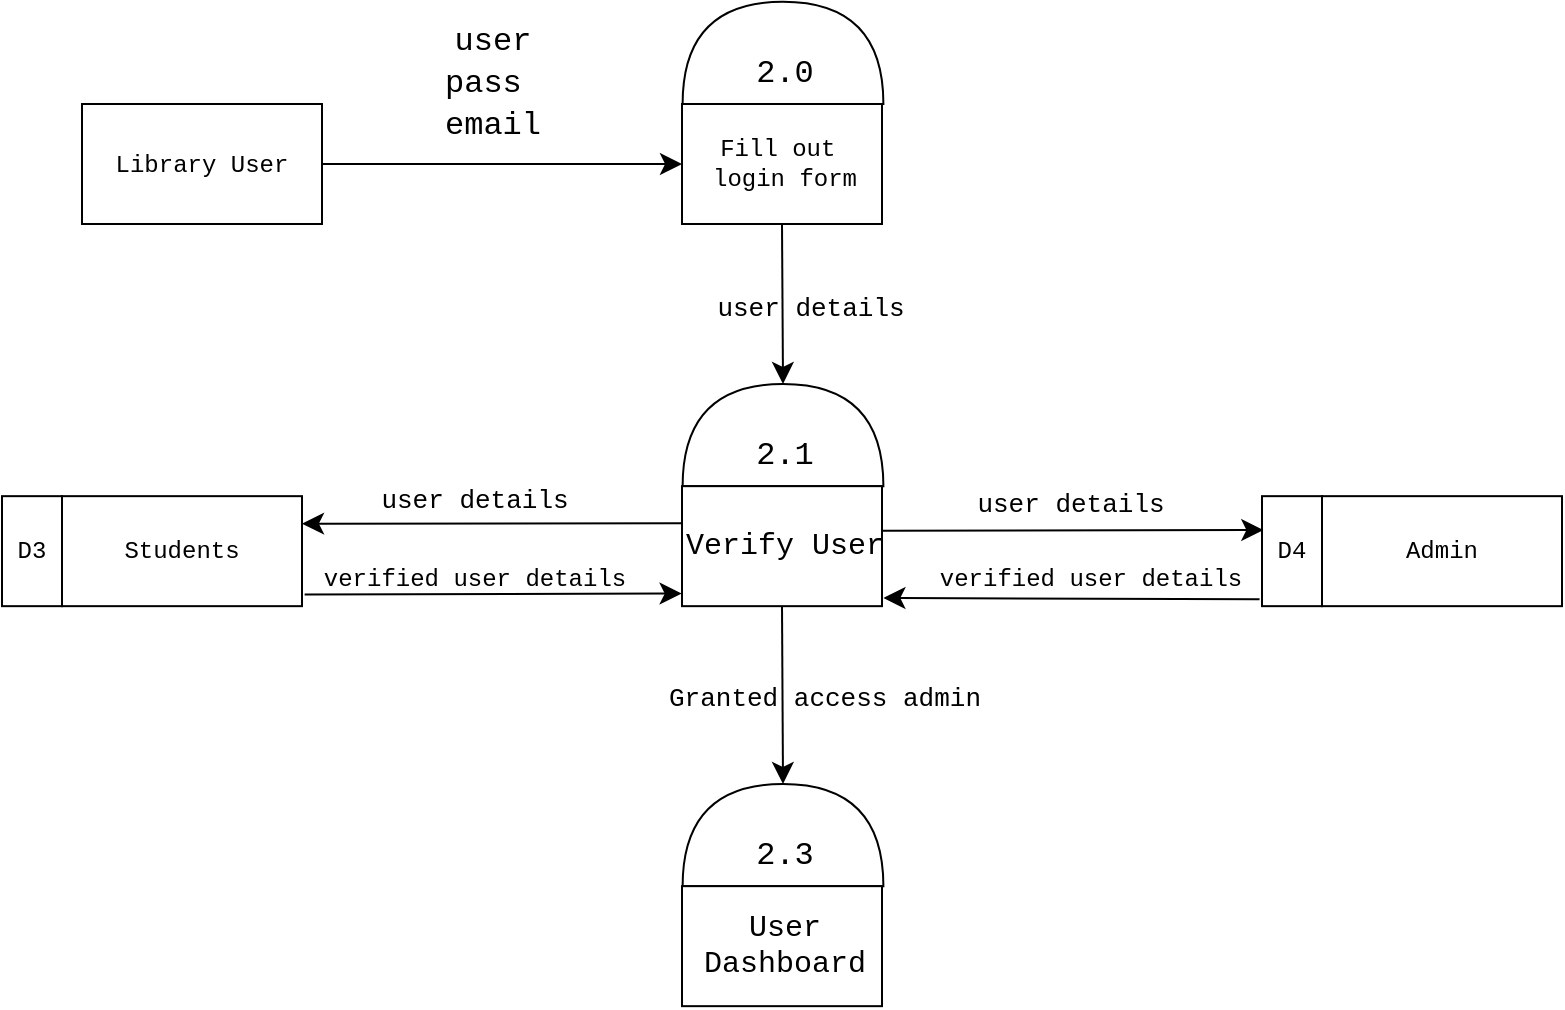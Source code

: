 <mxfile version="24.2.3" type="github">
  <diagram name="Page-1" id="UQ-fe76zn76F3UIcuuwk">
    <mxGraphModel dx="1278" dy="1356" grid="1" gridSize="10" guides="1" tooltips="1" connect="1" arrows="1" fold="1" page="0" pageScale="1" pageWidth="827" pageHeight="1169" math="0" shadow="0">
      <root>
        <mxCell id="0" />
        <mxCell id="1" parent="0" />
        <mxCell id="1WOTKlRRN-PctvbmKBRu-1" value="" style="group;fontFamily=Courier New;" vertex="1" connectable="0" parent="1">
          <mxGeometry x="360" y="-463.92" width="150" height="55" as="geometry" />
        </mxCell>
        <mxCell id="1WOTKlRRN-PctvbmKBRu-2" value="Admin" style="whiteSpace=wrap;html=1;fontFamily=Courier New;" vertex="1" parent="1WOTKlRRN-PctvbmKBRu-1">
          <mxGeometry x="30" width="120" height="55" as="geometry" />
        </mxCell>
        <mxCell id="1WOTKlRRN-PctvbmKBRu-3" value="D4" style="rounded=0;whiteSpace=wrap;html=1;fontFamily=Courier New;" vertex="1" parent="1WOTKlRRN-PctvbmKBRu-1">
          <mxGeometry width="30" height="55" as="geometry" />
        </mxCell>
        <mxCell id="1WOTKlRRN-PctvbmKBRu-4" value="&lt;font face=&quot;Courier New&quot;&gt;Library User&lt;/font&gt;" style="rounded=0;whiteSpace=wrap;html=1;" vertex="1" parent="1">
          <mxGeometry x="-230" y="-660" width="120" height="60" as="geometry" />
        </mxCell>
        <mxCell id="1WOTKlRRN-PctvbmKBRu-5" value="" style="group;fontFamily=Courier New;" vertex="1" connectable="0" parent="1">
          <mxGeometry x="70" y="-711.08" width="110.51" height="111.08" as="geometry" />
        </mxCell>
        <mxCell id="1WOTKlRRN-PctvbmKBRu-6" value="" style="shape=or;whiteSpace=wrap;html=1;rotation=-90;fontFamily=Courier New;" vertex="1" parent="1WOTKlRRN-PctvbmKBRu-5">
          <mxGeometry x="24.96" y="-24.65" width="51.09" height="100.39" as="geometry" />
        </mxCell>
        <mxCell id="1WOTKlRRN-PctvbmKBRu-7" value="" style="group;fontFamily=Courier New;" vertex="1" connectable="0" parent="1WOTKlRRN-PctvbmKBRu-5">
          <mxGeometry y="21.08" width="110.51" height="90" as="geometry" />
        </mxCell>
        <mxCell id="1WOTKlRRN-PctvbmKBRu-8" value="" style="rounded=0;whiteSpace=wrap;html=1;fontFamily=Courier New;" vertex="1" parent="1WOTKlRRN-PctvbmKBRu-7">
          <mxGeometry y="30" width="100" height="60" as="geometry" />
        </mxCell>
        <mxCell id="1WOTKlRRN-PctvbmKBRu-9" style="edgeStyle=none;curved=1;rounded=0;orthogonalLoop=1;jettySize=auto;html=1;exitX=0;exitY=0.5;exitDx=0;exitDy=0;fontSize=12;startSize=8;endSize=8;fontFamily=Courier New;" edge="1" parent="1WOTKlRRN-PctvbmKBRu-7" source="1WOTKlRRN-PctvbmKBRu-8" target="1WOTKlRRN-PctvbmKBRu-8">
          <mxGeometry relative="1" as="geometry" />
        </mxCell>
        <mxCell id="1WOTKlRRN-PctvbmKBRu-10" value="2.0" style="text;html=1;align=center;verticalAlign=middle;resizable=0;points=[];autosize=1;strokeColor=none;fillColor=none;fontSize=16;fontFamily=Courier New;" vertex="1" parent="1WOTKlRRN-PctvbmKBRu-7">
          <mxGeometry x="25.51" width="50" height="30" as="geometry" />
        </mxCell>
        <mxCell id="1WOTKlRRN-PctvbmKBRu-11" value="&lt;div style=&quot;font-size: 12px;&quot;&gt;&lt;font style=&quot;font-size: 12px;&quot;&gt;Fill out&amp;nbsp;&lt;/font&gt;&lt;/div&gt;&lt;div style=&quot;font-size: 12px;&quot;&gt;&lt;font style=&quot;font-size: 12px;&quot;&gt;login form&lt;/font&gt;&lt;/div&gt;" style="text;html=1;align=center;verticalAlign=middle;resizable=0;points=[];autosize=1;strokeColor=none;fillColor=none;fontSize=16;fontFamily=Courier New;" vertex="1" parent="1WOTKlRRN-PctvbmKBRu-7">
          <mxGeometry x="0.51" y="40" width="100" height="40" as="geometry" />
        </mxCell>
        <mxCell id="1WOTKlRRN-PctvbmKBRu-12" value="" style="endArrow=classic;html=1;rounded=0;fontSize=12;startSize=8;endSize=8;curved=1;exitX=1;exitY=0.5;exitDx=0;exitDy=0;entryX=0;entryY=0.5;entryDx=0;entryDy=0;" edge="1" parent="1" source="1WOTKlRRN-PctvbmKBRu-4" target="1WOTKlRRN-PctvbmKBRu-8">
          <mxGeometry width="50" height="50" relative="1" as="geometry">
            <mxPoint x="-150" y="-680" as="sourcePoint" />
            <mxPoint x="-100" y="-730" as="targetPoint" />
          </mxGeometry>
        </mxCell>
        <mxCell id="1WOTKlRRN-PctvbmKBRu-13" value="" style="group;fontFamily=Courier New;" vertex="1" connectable="0" parent="1">
          <mxGeometry x="70" y="-520.0" width="110.51" height="111.08" as="geometry" />
        </mxCell>
        <mxCell id="1WOTKlRRN-PctvbmKBRu-14" value="" style="shape=or;whiteSpace=wrap;html=1;rotation=-90;fontFamily=Courier New;" vertex="1" parent="1WOTKlRRN-PctvbmKBRu-13">
          <mxGeometry x="24.96" y="-24.65" width="51.09" height="100.39" as="geometry" />
        </mxCell>
        <mxCell id="1WOTKlRRN-PctvbmKBRu-15" value="" style="group;fontFamily=Courier New;" vertex="1" connectable="0" parent="1WOTKlRRN-PctvbmKBRu-13">
          <mxGeometry y="21.08" width="110.51" height="90" as="geometry" />
        </mxCell>
        <mxCell id="1WOTKlRRN-PctvbmKBRu-16" value="" style="rounded=0;whiteSpace=wrap;html=1;fontFamily=Courier New;" vertex="1" parent="1WOTKlRRN-PctvbmKBRu-15">
          <mxGeometry y="30" width="100" height="60" as="geometry" />
        </mxCell>
        <mxCell id="1WOTKlRRN-PctvbmKBRu-17" style="edgeStyle=none;curved=1;rounded=0;orthogonalLoop=1;jettySize=auto;html=1;exitX=0;exitY=0.5;exitDx=0;exitDy=0;fontSize=12;startSize=8;endSize=8;fontFamily=Courier New;" edge="1" parent="1WOTKlRRN-PctvbmKBRu-15" source="1WOTKlRRN-PctvbmKBRu-16" target="1WOTKlRRN-PctvbmKBRu-16">
          <mxGeometry relative="1" as="geometry" />
        </mxCell>
        <mxCell id="1WOTKlRRN-PctvbmKBRu-18" value="2.1" style="text;html=1;align=center;verticalAlign=middle;resizable=0;points=[];autosize=1;strokeColor=none;fillColor=none;fontSize=16;fontFamily=Courier New;" vertex="1" parent="1WOTKlRRN-PctvbmKBRu-15">
          <mxGeometry x="25.51" width="50" height="30" as="geometry" />
        </mxCell>
        <mxCell id="1WOTKlRRN-PctvbmKBRu-19" value="&lt;div style=&quot;font-size: 15px;&quot;&gt;Verify User&lt;/div&gt;" style="text;html=1;align=center;verticalAlign=middle;resizable=0;points=[];autosize=1;strokeColor=none;fillColor=none;fontSize=16;fontFamily=Courier New;" vertex="1" parent="1WOTKlRRN-PctvbmKBRu-15">
          <mxGeometry x="-9.49" y="45" width="120" height="30" as="geometry" />
        </mxCell>
        <mxCell id="1WOTKlRRN-PctvbmKBRu-20" value="" style="group;fontFamily=Courier New;" vertex="1" connectable="0" parent="1">
          <mxGeometry x="70" y="-320.0" width="110.51" height="111.08" as="geometry" />
        </mxCell>
        <mxCell id="1WOTKlRRN-PctvbmKBRu-21" value="" style="shape=or;whiteSpace=wrap;html=1;rotation=-90;fontFamily=Courier New;" vertex="1" parent="1WOTKlRRN-PctvbmKBRu-20">
          <mxGeometry x="24.96" y="-24.65" width="51.09" height="100.39" as="geometry" />
        </mxCell>
        <mxCell id="1WOTKlRRN-PctvbmKBRu-22" value="" style="group;fontFamily=Courier New;" vertex="1" connectable="0" parent="1WOTKlRRN-PctvbmKBRu-20">
          <mxGeometry y="21.08" width="110.51" height="90" as="geometry" />
        </mxCell>
        <mxCell id="1WOTKlRRN-PctvbmKBRu-23" value="" style="rounded=0;whiteSpace=wrap;html=1;fontFamily=Courier New;" vertex="1" parent="1WOTKlRRN-PctvbmKBRu-22">
          <mxGeometry y="30" width="100" height="60" as="geometry" />
        </mxCell>
        <mxCell id="1WOTKlRRN-PctvbmKBRu-24" style="edgeStyle=none;curved=1;rounded=0;orthogonalLoop=1;jettySize=auto;html=1;exitX=0;exitY=0.5;exitDx=0;exitDy=0;fontSize=12;startSize=8;endSize=8;fontFamily=Courier New;" edge="1" parent="1WOTKlRRN-PctvbmKBRu-22" source="1WOTKlRRN-PctvbmKBRu-23" target="1WOTKlRRN-PctvbmKBRu-23">
          <mxGeometry relative="1" as="geometry" />
        </mxCell>
        <mxCell id="1WOTKlRRN-PctvbmKBRu-25" value="2.3" style="text;html=1;align=center;verticalAlign=middle;resizable=0;points=[];autosize=1;strokeColor=none;fillColor=none;fontSize=16;fontFamily=Courier New;" vertex="1" parent="1WOTKlRRN-PctvbmKBRu-22">
          <mxGeometry x="25.51" width="50" height="30" as="geometry" />
        </mxCell>
        <mxCell id="1WOTKlRRN-PctvbmKBRu-26" value="&lt;div style=&quot;font-size: 15px;&quot;&gt;User&lt;br&gt;Dashboard&lt;/div&gt;" style="text;html=1;align=center;verticalAlign=middle;resizable=0;points=[];autosize=1;strokeColor=none;fillColor=none;fontSize=16;fontFamily=Courier New;" vertex="1" parent="1WOTKlRRN-PctvbmKBRu-22">
          <mxGeometry x="0.51" y="35" width="100" height="50" as="geometry" />
        </mxCell>
        <mxCell id="1WOTKlRRN-PctvbmKBRu-27" value="&lt;font face=&quot;Courier New&quot;&gt;user&lt;/font&gt;&lt;br&gt;&lt;div&gt;&lt;font face=&quot;Courier New&quot;&gt;pass&amp;nbsp;&lt;/font&gt;&lt;/div&gt;&lt;div&gt;&lt;font face=&quot;Courier New&quot;&gt;email&lt;/font&gt;&lt;/div&gt;" style="text;html=1;align=center;verticalAlign=middle;resizable=0;points=[];autosize=1;strokeColor=none;fillColor=none;fontSize=16;" vertex="1" parent="1">
          <mxGeometry x="-60" y="-711.08" width="70" height="80" as="geometry" />
        </mxCell>
        <mxCell id="1WOTKlRRN-PctvbmKBRu-28" value="" style="endArrow=classic;html=1;rounded=0;fontSize=12;startSize=8;endSize=8;curved=1;exitX=0.5;exitY=1;exitDx=0;exitDy=0;entryX=1;entryY=0.5;entryDx=0;entryDy=0;entryPerimeter=0;" edge="1" parent="1" source="1WOTKlRRN-PctvbmKBRu-8" target="1WOTKlRRN-PctvbmKBRu-14">
          <mxGeometry width="50" height="50" relative="1" as="geometry">
            <mxPoint x="200" y="-480" as="sourcePoint" />
            <mxPoint x="250" y="-530" as="targetPoint" />
          </mxGeometry>
        </mxCell>
        <mxCell id="1WOTKlRRN-PctvbmKBRu-29" value="" style="endArrow=classic;html=1;rounded=0;fontSize=12;startSize=8;endSize=8;curved=1;exitX=0.5;exitY=1;exitDx=0;exitDy=0;entryX=1;entryY=0.5;entryDx=0;entryDy=0;entryPerimeter=0;" edge="1" parent="1" target="1WOTKlRRN-PctvbmKBRu-21">
          <mxGeometry width="50" height="50" relative="1" as="geometry">
            <mxPoint x="120" y="-408.92" as="sourcePoint" />
            <mxPoint x="121" y="-328.92" as="targetPoint" />
          </mxGeometry>
        </mxCell>
        <mxCell id="1WOTKlRRN-PctvbmKBRu-30" value="&lt;font style=&quot;font-size: 13px;&quot;&gt;&lt;font style=&quot;font-size: 13px;&quot; face=&quot;Courier New&quot;&gt;user&amp;nbsp;&lt;/font&gt;&lt;span style=&quot;font-family: &amp;quot;Courier New&amp;quot;; background-color: initial;&quot;&gt;details&lt;/span&gt;&lt;/font&gt;" style="text;html=1;align=center;verticalAlign=middle;resizable=0;points=[];autosize=1;strokeColor=none;fillColor=none;fontSize=16;" vertex="1" parent="1">
          <mxGeometry x="74" y="-575" width="120" height="30" as="geometry" />
        </mxCell>
        <mxCell id="1WOTKlRRN-PctvbmKBRu-31" value="&lt;font style=&quot;font-size: 13px;&quot; face=&quot;Courier New&quot;&gt;Granted access admin&lt;/font&gt;" style="text;html=1;align=center;verticalAlign=middle;resizable=0;points=[];autosize=1;strokeColor=none;fillColor=none;fontSize=16;" vertex="1" parent="1">
          <mxGeometry x="51" y="-380" width="180" height="30" as="geometry" />
        </mxCell>
        <mxCell id="1WOTKlRRN-PctvbmKBRu-32" value="" style="endArrow=classic;html=1;rounded=0;fontSize=12;startSize=8;endSize=8;curved=1;exitX=1;exitY=0.371;exitDx=0;exitDy=0;exitPerimeter=0;entryX=0.022;entryY=0.308;entryDx=0;entryDy=0;entryPerimeter=0;" edge="1" parent="1" source="1WOTKlRRN-PctvbmKBRu-16" target="1WOTKlRRN-PctvbmKBRu-3">
          <mxGeometry width="50" height="50" relative="1" as="geometry">
            <mxPoint x="190" y="-400" as="sourcePoint" />
            <mxPoint x="360" y="-450" as="targetPoint" />
          </mxGeometry>
        </mxCell>
        <mxCell id="1WOTKlRRN-PctvbmKBRu-33" value="&lt;font style=&quot;font-size: 13px;&quot; face=&quot;Courier New&quot;&gt;user details&lt;/font&gt;" style="text;html=1;align=center;verticalAlign=middle;resizable=0;points=[];autosize=1;strokeColor=none;fillColor=none;fontSize=16;" vertex="1" parent="1">
          <mxGeometry x="204" y="-477" width="120" height="30" as="geometry" />
        </mxCell>
        <mxCell id="1WOTKlRRN-PctvbmKBRu-34" value="" style="endArrow=classic;html=1;rounded=0;fontSize=12;startSize=8;endSize=8;curved=1;exitX=-0.041;exitY=0.938;exitDx=0;exitDy=0;exitPerimeter=0;entryX=1.007;entryY=0.932;entryDx=0;entryDy=0;entryPerimeter=0;" edge="1" parent="1" source="1WOTKlRRN-PctvbmKBRu-3" target="1WOTKlRRN-PctvbmKBRu-16">
          <mxGeometry width="50" height="50" relative="1" as="geometry">
            <mxPoint x="250" y="-400" as="sourcePoint" />
            <mxPoint x="300" y="-450" as="targetPoint" />
          </mxGeometry>
        </mxCell>
        <mxCell id="1WOTKlRRN-PctvbmKBRu-35" value="&lt;font style=&quot;font-size: 12px;&quot; face=&quot;Courier New&quot;&gt;verified user details&lt;/font&gt;" style="text;html=1;align=center;verticalAlign=middle;resizable=0;points=[];autosize=1;strokeColor=none;fillColor=none;fontSize=16;" vertex="1" parent="1">
          <mxGeometry x="189" y="-440" width="170" height="30" as="geometry" />
        </mxCell>
        <mxCell id="1WOTKlRRN-PctvbmKBRu-36" value="" style="group;fontFamily=Courier New;" vertex="1" connectable="0" parent="1">
          <mxGeometry x="-270" y="-463.92" width="150" height="55" as="geometry" />
        </mxCell>
        <mxCell id="1WOTKlRRN-PctvbmKBRu-37" value="Students" style="whiteSpace=wrap;html=1;fontFamily=Courier New;" vertex="1" parent="1WOTKlRRN-PctvbmKBRu-36">
          <mxGeometry x="30" width="120" height="55" as="geometry" />
        </mxCell>
        <mxCell id="1WOTKlRRN-PctvbmKBRu-38" value="D3" style="rounded=0;whiteSpace=wrap;html=1;fontFamily=Courier New;" vertex="1" parent="1WOTKlRRN-PctvbmKBRu-36">
          <mxGeometry width="30" height="55" as="geometry" />
        </mxCell>
        <mxCell id="1WOTKlRRN-PctvbmKBRu-41" value="&lt;font style=&quot;font-size: 13px;&quot; face=&quot;Courier New&quot;&gt;user details&lt;/font&gt;" style="text;html=1;align=center;verticalAlign=middle;resizable=0;points=[];autosize=1;strokeColor=none;fillColor=none;fontSize=16;" vertex="1" parent="1">
          <mxGeometry x="-94" y="-479.46" width="120" height="30" as="geometry" />
        </mxCell>
        <mxCell id="1WOTKlRRN-PctvbmKBRu-42" value="" style="edgeStyle=none;curved=1;rounded=0;orthogonalLoop=1;jettySize=auto;html=1;fontSize=12;startSize=8;endSize=8;entryX=1;entryY=0.25;entryDx=0;entryDy=0;exitX=-0.002;exitY=0.309;exitDx=0;exitDy=0;exitPerimeter=0;" edge="1" parent="1" source="1WOTKlRRN-PctvbmKBRu-16" target="1WOTKlRRN-PctvbmKBRu-37">
          <mxGeometry relative="1" as="geometry" />
        </mxCell>
        <mxCell id="1WOTKlRRN-PctvbmKBRu-43" value="" style="edgeStyle=none;curved=1;rounded=0;orthogonalLoop=1;jettySize=auto;html=1;fontSize=12;startSize=8;endSize=8;exitX=1.011;exitY=0.893;exitDx=0;exitDy=0;entryX=-0.002;entryY=0.895;entryDx=0;entryDy=0;entryPerimeter=0;exitPerimeter=0;" edge="1" parent="1" source="1WOTKlRRN-PctvbmKBRu-37" target="1WOTKlRRN-PctvbmKBRu-16">
          <mxGeometry relative="1" as="geometry">
            <mxPoint x="-123" y="-422.67" as="sourcePoint" />
            <mxPoint x="66.1" y="-414.02" as="targetPoint" />
          </mxGeometry>
        </mxCell>
        <mxCell id="1WOTKlRRN-PctvbmKBRu-44" value="&lt;font style=&quot;font-size: 12px;&quot; face=&quot;Courier New&quot;&gt;verified user details&lt;/font&gt;" style="text;html=1;align=center;verticalAlign=middle;resizable=0;points=[];autosize=1;strokeColor=none;fillColor=none;fontSize=16;" vertex="1" parent="1">
          <mxGeometry x="-119" y="-440" width="170" height="30" as="geometry" />
        </mxCell>
      </root>
    </mxGraphModel>
  </diagram>
</mxfile>

